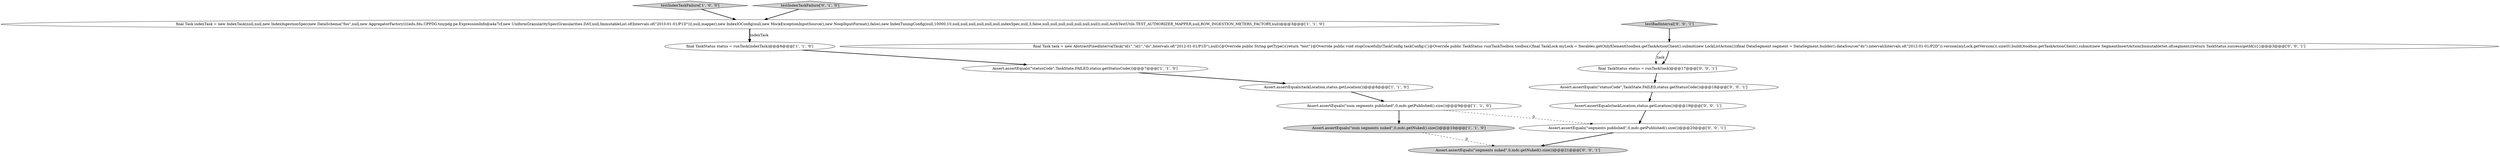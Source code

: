digraph {
8 [style = filled, label = "final TaskStatus status = runTask(task)@@@17@@@['0', '0', '1']", fillcolor = white, shape = ellipse image = "AAA0AAABBB3BBB"];
11 [style = filled, label = "Assert.assertEquals(\"statusCode\",TaskState.FAILED,status.getStatusCode())@@@18@@@['0', '0', '1']", fillcolor = white, shape = ellipse image = "AAA0AAABBB3BBB"];
4 [style = filled, label = "final TaskStatus status = runTask(indexTask)@@@6@@@['1', '1', '0']", fillcolor = white, shape = ellipse image = "AAA0AAABBB1BBB"];
2 [style = filled, label = "testIndexTaskFailure['1', '0', '0']", fillcolor = lightgray, shape = diamond image = "AAA0AAABBB1BBB"];
13 [style = filled, label = "Assert.assertEquals(\"segments published\",0,mdc.getPublished().size())@@@20@@@['0', '0', '1']", fillcolor = white, shape = ellipse image = "AAA0AAABBB3BBB"];
12 [style = filled, label = "Assert.assertEquals(taskLocation,status.getLocation())@@@19@@@['0', '0', '1']", fillcolor = white, shape = ellipse image = "AAA0AAABBB3BBB"];
10 [style = filled, label = "final Task task = new AbstractFixedIntervalTask(\"id1\",\"id1\",\"ds\",Intervals.of(\"2012-01-01/P1D\"),null){@Override public String getType(){return \"test\"}@Override public void stopGracefully(TaskConfig taskConfig){}@Override public TaskStatus run(TaskToolbox toolbox){final TaskLock myLock = Iterables.getOnlyElement(toolbox.getTaskActionClient().submit(new LockListAction()))final DataSegment segment = DataSegment.builder().dataSource(\"ds\").interval(Intervals.of(\"2012-01-01/P2D\")).version(myLock.getVersion()).size(0).build()toolbox.getTaskActionClient().submit(new SegmentInsertAction(ImmutableSet.of(segment)))return TaskStatus.success(getId())}}@@@3@@@['0', '0', '1']", fillcolor = white, shape = ellipse image = "AAA0AAABBB3BBB"];
1 [style = filled, label = "Assert.assertEquals(\"num segments nuked\",0,mdc.getNuked().size())@@@10@@@['1', '1', '0']", fillcolor = lightgray, shape = ellipse image = "AAA0AAABBB1BBB"];
5 [style = filled, label = "Assert.assertEquals(taskLocation,status.getLocation())@@@8@@@['1', '1', '0']", fillcolor = white, shape = ellipse image = "AAA0AAABBB1BBB"];
14 [style = filled, label = "Assert.assertEquals(\"segments nuked\",0,mdc.getNuked().size())@@@21@@@['0', '0', '1']", fillcolor = lightgray, shape = ellipse image = "AAA0AAABBB3BBB"];
9 [style = filled, label = "testBadInterval['0', '0', '1']", fillcolor = lightgray, shape = diamond image = "AAA0AAABBB3BBB"];
0 [style = filled, label = "Assert.assertEquals(\"num segments published\",0,mdc.getPublished().size())@@@9@@@['1', '1', '0']", fillcolor = white, shape = ellipse image = "AAA0AAABBB1BBB"];
3 [style = filled, label = "Assert.assertEquals(\"statusCode\",TaskState.FAILED,status.getStatusCode())@@@7@@@['1', '1', '0']", fillcolor = white, shape = ellipse image = "AAA0AAABBB1BBB"];
7 [style = filled, label = "testIndexTaskFailure['0', '1', '0']", fillcolor = lightgray, shape = diamond image = "AAA0AAABBB2BBB"];
6 [style = filled, label = "final Task indexTask = new IndexTask(null,null,new IndexIngestionSpec(new DataSchema(\"foo\",null,new AggregatorFactory((((edu.fdu.CPPDG.tinypdg.pe.ExpressionInfo@a4a7cf,new UniformGranularitySpec(Granularities.DAY,null,ImmutableList.of(Intervals.of(\"2010-01-01/P1D\"))),null,mapper),new IndexIOConfig(null,new MockExceptionInputSource(),new NoopInputFormat(),false),new IndexTuningConfig(null,10000,10,null,null,null,null,null,null,indexSpec,null,3,false,null,null,null,null,null,null,null)),null,AuthTestUtils.TEST_AUTHORIZER_MAPPER,null,ROW_INGESTION_METERS_FACTORY,null)@@@3@@@['1', '1', '0']", fillcolor = white, shape = ellipse image = "AAA0AAABBB1BBB"];
2->6 [style = bold, label=""];
0->1 [style = bold, label=""];
8->11 [style = bold, label=""];
9->10 [style = bold, label=""];
6->4 [style = solid, label="indexTask"];
5->0 [style = bold, label=""];
7->6 [style = bold, label=""];
10->8 [style = bold, label=""];
0->13 [style = dashed, label="0"];
1->14 [style = dashed, label="0"];
13->14 [style = bold, label=""];
11->12 [style = bold, label=""];
6->4 [style = bold, label=""];
4->3 [style = bold, label=""];
3->5 [style = bold, label=""];
10->8 [style = solid, label="task"];
12->13 [style = bold, label=""];
}
